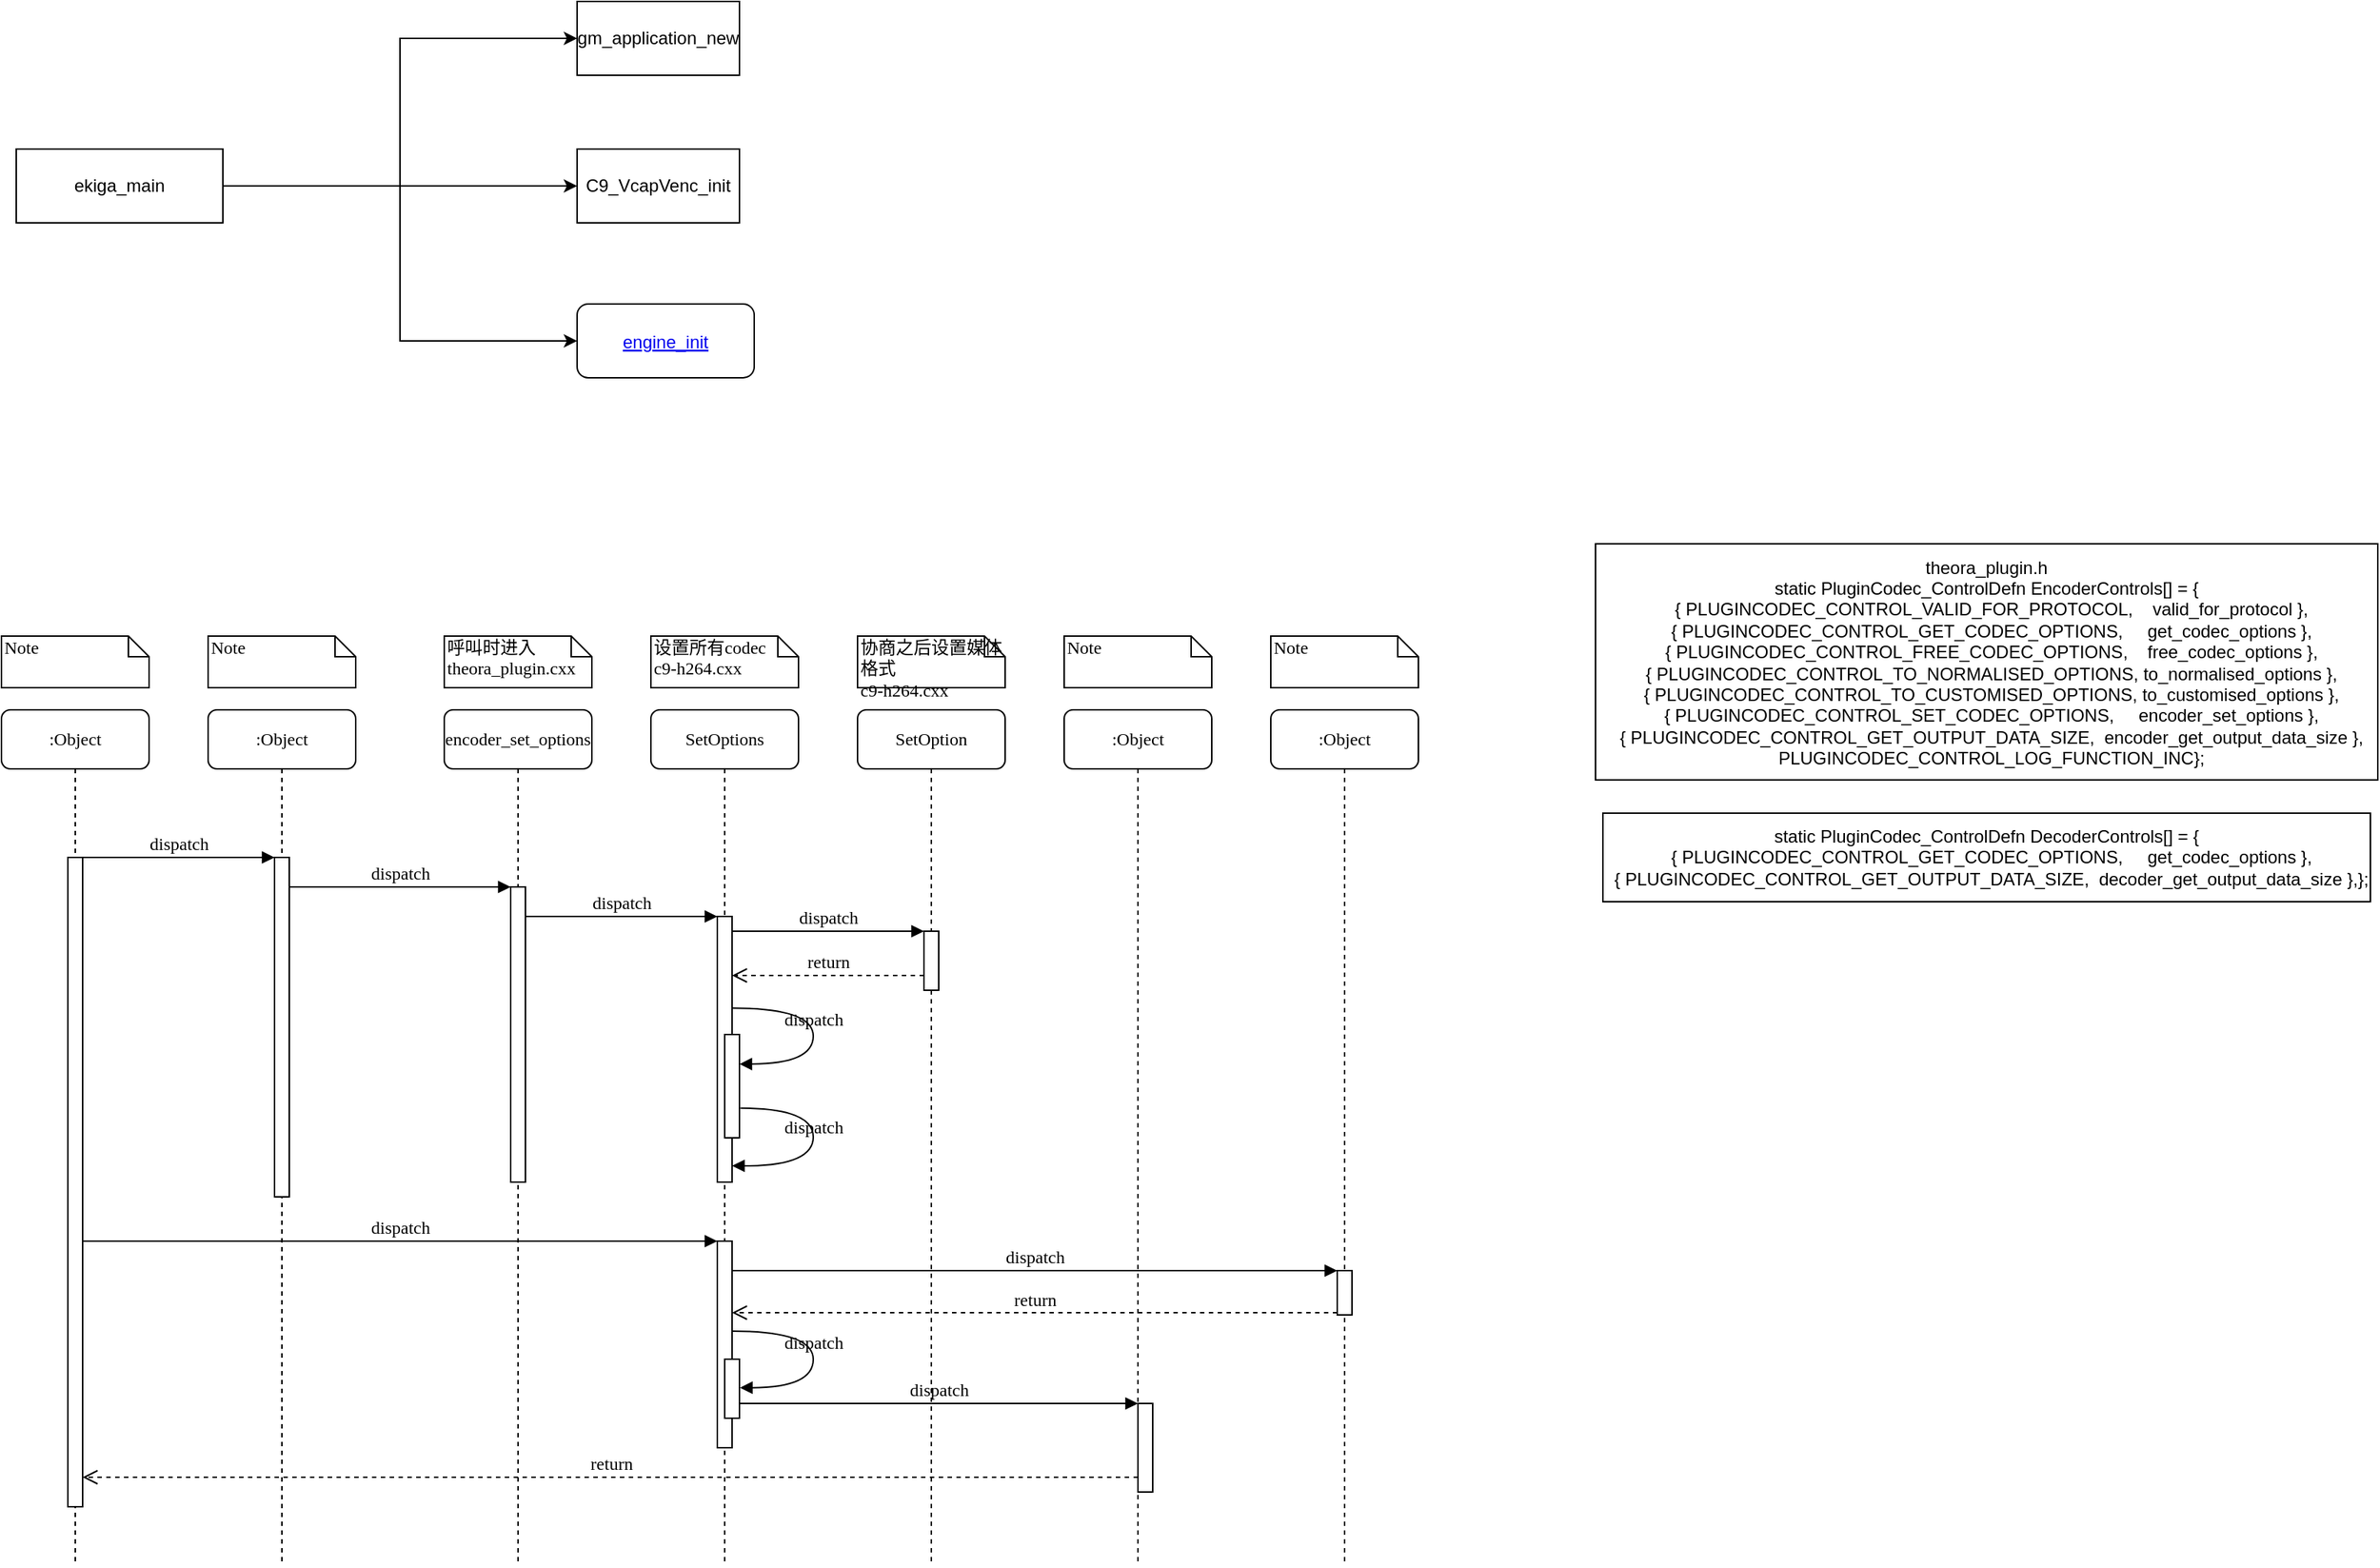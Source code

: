 <mxfile version="21.1.7" type="github" pages="4">
  <diagram name="ekiga_main" id="13e1069c-82ec-6db2-03f1-153e76fe0fe0">
    <mxGraphModel dx="1372" dy="1654" grid="1" gridSize="10" guides="1" tooltips="1" connect="1" arrows="1" fold="1" page="1" pageScale="1" pageWidth="1100" pageHeight="850" background="none" math="0" shadow="0">
      <root>
        <mxCell id="0" />
        <mxCell id="1" parent="0" />
        <mxCell id="7baba1c4bc27f4b0-2" value=":Object" style="shape=umlLifeline;perimeter=lifelinePerimeter;whiteSpace=wrap;html=1;container=1;collapsible=0;recursiveResize=0;outlineConnect=0;rounded=1;shadow=0;comic=0;labelBackgroundColor=none;strokeWidth=1;fontFamily=Verdana;fontSize=12;align=center;" parent="1" vertex="1">
          <mxGeometry x="240" y="80" width="100" height="580" as="geometry" />
        </mxCell>
        <mxCell id="7baba1c4bc27f4b0-10" value="" style="html=1;points=[];perimeter=orthogonalPerimeter;rounded=0;shadow=0;comic=0;labelBackgroundColor=none;strokeWidth=1;fontFamily=Verdana;fontSize=12;align=center;" parent="7baba1c4bc27f4b0-2" vertex="1">
          <mxGeometry x="45" y="100" width="10" height="230" as="geometry" />
        </mxCell>
        <mxCell id="7baba1c4bc27f4b0-3" value="encoder_set_options" style="shape=umlLifeline;perimeter=lifelinePerimeter;whiteSpace=wrap;html=1;container=1;collapsible=0;recursiveResize=0;outlineConnect=0;rounded=1;shadow=0;comic=0;labelBackgroundColor=none;strokeWidth=1;fontFamily=Verdana;fontSize=12;align=center;" parent="1" vertex="1">
          <mxGeometry x="400" y="80" width="100" height="580" as="geometry" />
        </mxCell>
        <mxCell id="7baba1c4bc27f4b0-13" value="" style="html=1;points=[];perimeter=orthogonalPerimeter;rounded=0;shadow=0;comic=0;labelBackgroundColor=none;strokeWidth=1;fontFamily=Verdana;fontSize=12;align=center;" parent="7baba1c4bc27f4b0-3" vertex="1">
          <mxGeometry x="45" y="120" width="10" height="200" as="geometry" />
        </mxCell>
        <mxCell id="7baba1c4bc27f4b0-4" value="SetOptions" style="shape=umlLifeline;perimeter=lifelinePerimeter;whiteSpace=wrap;html=1;container=1;collapsible=0;recursiveResize=0;outlineConnect=0;rounded=1;shadow=0;comic=0;labelBackgroundColor=none;strokeWidth=1;fontFamily=Verdana;fontSize=12;align=center;" parent="1" vertex="1">
          <mxGeometry x="540" y="80" width="100" height="580" as="geometry" />
        </mxCell>
        <mxCell id="7baba1c4bc27f4b0-5" value="SetOption" style="shape=umlLifeline;perimeter=lifelinePerimeter;whiteSpace=wrap;html=1;container=1;collapsible=0;recursiveResize=0;outlineConnect=0;rounded=1;shadow=0;comic=0;labelBackgroundColor=none;strokeWidth=1;fontFamily=Verdana;fontSize=12;align=center;" parent="1" vertex="1">
          <mxGeometry x="680" y="80" width="100" height="580" as="geometry" />
        </mxCell>
        <mxCell id="7baba1c4bc27f4b0-6" value=":Object" style="shape=umlLifeline;perimeter=lifelinePerimeter;whiteSpace=wrap;html=1;container=1;collapsible=0;recursiveResize=0;outlineConnect=0;rounded=1;shadow=0;comic=0;labelBackgroundColor=none;strokeWidth=1;fontFamily=Verdana;fontSize=12;align=center;" parent="1" vertex="1">
          <mxGeometry x="820" y="80" width="100" height="580" as="geometry" />
        </mxCell>
        <mxCell id="7baba1c4bc27f4b0-7" value=":Object" style="shape=umlLifeline;perimeter=lifelinePerimeter;whiteSpace=wrap;html=1;container=1;collapsible=0;recursiveResize=0;outlineConnect=0;rounded=1;shadow=0;comic=0;labelBackgroundColor=none;strokeWidth=1;fontFamily=Verdana;fontSize=12;align=center;" parent="1" vertex="1">
          <mxGeometry x="960" y="80" width="100" height="580" as="geometry" />
        </mxCell>
        <mxCell id="7baba1c4bc27f4b0-8" value=":Object" style="shape=umlLifeline;perimeter=lifelinePerimeter;whiteSpace=wrap;html=1;container=1;collapsible=0;recursiveResize=0;outlineConnect=0;rounded=1;shadow=0;comic=0;labelBackgroundColor=none;strokeWidth=1;fontFamily=Verdana;fontSize=12;align=center;" parent="1" vertex="1">
          <mxGeometry x="100" y="80" width="100" height="580" as="geometry" />
        </mxCell>
        <mxCell id="7baba1c4bc27f4b0-9" value="" style="html=1;points=[];perimeter=orthogonalPerimeter;rounded=0;shadow=0;comic=0;labelBackgroundColor=none;strokeWidth=1;fontFamily=Verdana;fontSize=12;align=center;" parent="7baba1c4bc27f4b0-8" vertex="1">
          <mxGeometry x="45" y="100" width="10" height="440" as="geometry" />
        </mxCell>
        <mxCell id="7baba1c4bc27f4b0-16" value="" style="html=1;points=[];perimeter=orthogonalPerimeter;rounded=0;shadow=0;comic=0;labelBackgroundColor=none;strokeWidth=1;fontFamily=Verdana;fontSize=12;align=center;" parent="1" vertex="1">
          <mxGeometry x="585" y="220" width="10" height="180" as="geometry" />
        </mxCell>
        <mxCell id="7baba1c4bc27f4b0-17" value="dispatch" style="html=1;verticalAlign=bottom;endArrow=block;labelBackgroundColor=none;fontFamily=Verdana;fontSize=12;edgeStyle=elbowEdgeStyle;elbow=vertical;" parent="1" source="7baba1c4bc27f4b0-13" target="7baba1c4bc27f4b0-16" edge="1">
          <mxGeometry relative="1" as="geometry">
            <mxPoint x="510" y="220" as="sourcePoint" />
            <Array as="points">
              <mxPoint x="460" y="220" />
            </Array>
          </mxGeometry>
        </mxCell>
        <mxCell id="7baba1c4bc27f4b0-19" value="" style="html=1;points=[];perimeter=orthogonalPerimeter;rounded=0;shadow=0;comic=0;labelBackgroundColor=none;strokeWidth=1;fontFamily=Verdana;fontSize=12;align=center;" parent="1" vertex="1">
          <mxGeometry x="725" y="230" width="10" height="40" as="geometry" />
        </mxCell>
        <mxCell id="7baba1c4bc27f4b0-20" value="dispatch" style="html=1;verticalAlign=bottom;endArrow=block;entryX=0;entryY=0;labelBackgroundColor=none;fontFamily=Verdana;fontSize=12;edgeStyle=elbowEdgeStyle;elbow=vertical;" parent="1" source="7baba1c4bc27f4b0-16" target="7baba1c4bc27f4b0-19" edge="1">
          <mxGeometry relative="1" as="geometry">
            <mxPoint x="650" y="230" as="sourcePoint" />
          </mxGeometry>
        </mxCell>
        <mxCell id="7baba1c4bc27f4b0-21" value="return" style="html=1;verticalAlign=bottom;endArrow=open;dashed=1;endSize=8;labelBackgroundColor=none;fontFamily=Verdana;fontSize=12;edgeStyle=elbowEdgeStyle;elbow=vertical;" parent="1" source="7baba1c4bc27f4b0-19" target="7baba1c4bc27f4b0-16" edge="1">
          <mxGeometry relative="1" as="geometry">
            <mxPoint x="650" y="306" as="targetPoint" />
            <Array as="points">
              <mxPoint x="670" y="260" />
              <mxPoint x="700" y="260" />
            </Array>
          </mxGeometry>
        </mxCell>
        <mxCell id="7baba1c4bc27f4b0-22" value="" style="html=1;points=[];perimeter=orthogonalPerimeter;rounded=0;shadow=0;comic=0;labelBackgroundColor=none;strokeWidth=1;fontFamily=Verdana;fontSize=12;align=center;" parent="1" vertex="1">
          <mxGeometry x="585" y="440" width="10" height="140" as="geometry" />
        </mxCell>
        <mxCell id="7baba1c4bc27f4b0-23" value="dispatch" style="html=1;verticalAlign=bottom;endArrow=block;entryX=0;entryY=0;labelBackgroundColor=none;fontFamily=Verdana;fontSize=12;" parent="1" source="7baba1c4bc27f4b0-9" target="7baba1c4bc27f4b0-22" edge="1">
          <mxGeometry relative="1" as="geometry">
            <mxPoint x="510" y="420" as="sourcePoint" />
          </mxGeometry>
        </mxCell>
        <mxCell id="7baba1c4bc27f4b0-25" value="" style="html=1;points=[];perimeter=orthogonalPerimeter;rounded=0;shadow=0;comic=0;labelBackgroundColor=none;strokeColor=#000000;strokeWidth=1;fillColor=#FFFFFF;fontFamily=Verdana;fontSize=12;fontColor=#000000;align=center;" parent="1" vertex="1">
          <mxGeometry x="1005" y="460" width="10" height="30" as="geometry" />
        </mxCell>
        <mxCell id="7baba1c4bc27f4b0-26" value="dispatch" style="html=1;verticalAlign=bottom;endArrow=block;entryX=0;entryY=0;labelBackgroundColor=none;fontFamily=Verdana;fontSize=12;" parent="1" source="7baba1c4bc27f4b0-22" target="7baba1c4bc27f4b0-25" edge="1">
          <mxGeometry relative="1" as="geometry">
            <mxPoint x="930" y="340" as="sourcePoint" />
          </mxGeometry>
        </mxCell>
        <mxCell id="7baba1c4bc27f4b0-27" value="return" style="html=1;verticalAlign=bottom;endArrow=open;dashed=1;endSize=8;exitX=0;exitY=0.95;labelBackgroundColor=none;fontFamily=Verdana;fontSize=12;" parent="1" source="7baba1c4bc27f4b0-25" target="7baba1c4bc27f4b0-22" edge="1">
          <mxGeometry relative="1" as="geometry">
            <mxPoint x="930" y="416" as="targetPoint" />
          </mxGeometry>
        </mxCell>
        <mxCell id="7baba1c4bc27f4b0-28" value="" style="html=1;points=[];perimeter=orthogonalPerimeter;rounded=0;shadow=0;comic=0;labelBackgroundColor=none;strokeWidth=1;fontFamily=Verdana;fontSize=12;align=center;" parent="1" vertex="1">
          <mxGeometry x="870" y="550" width="10" height="60" as="geometry" />
        </mxCell>
        <mxCell id="7baba1c4bc27f4b0-29" value="dispatch" style="html=1;verticalAlign=bottom;endArrow=block;entryX=0;entryY=0;labelBackgroundColor=none;fontFamily=Verdana;fontSize=12;edgeStyle=elbowEdgeStyle;elbow=vertical;" parent="1" source="7baba1c4bc27f4b0-37" target="7baba1c4bc27f4b0-28" edge="1">
          <mxGeometry relative="1" as="geometry">
            <mxPoint x="800" y="550" as="sourcePoint" />
          </mxGeometry>
        </mxCell>
        <mxCell id="7baba1c4bc27f4b0-30" value="return" style="html=1;verticalAlign=bottom;endArrow=open;dashed=1;endSize=8;labelBackgroundColor=none;fontFamily=Verdana;fontSize=12;edgeStyle=elbowEdgeStyle;elbow=vertical;" parent="1" source="7baba1c4bc27f4b0-28" target="7baba1c4bc27f4b0-9" edge="1">
          <mxGeometry relative="1" as="geometry">
            <mxPoint x="800" y="626" as="targetPoint" />
            <Array as="points">
              <mxPoint x="570" y="600" />
            </Array>
          </mxGeometry>
        </mxCell>
        <mxCell id="7baba1c4bc27f4b0-11" value="dispatch" style="html=1;verticalAlign=bottom;endArrow=block;entryX=0;entryY=0;labelBackgroundColor=none;fontFamily=Verdana;fontSize=12;edgeStyle=elbowEdgeStyle;elbow=vertical;" parent="1" source="7baba1c4bc27f4b0-9" target="7baba1c4bc27f4b0-10" edge="1">
          <mxGeometry relative="1" as="geometry">
            <mxPoint x="220" y="190" as="sourcePoint" />
          </mxGeometry>
        </mxCell>
        <mxCell id="7baba1c4bc27f4b0-14" value="dispatch" style="html=1;verticalAlign=bottom;endArrow=block;entryX=0;entryY=0;labelBackgroundColor=none;fontFamily=Verdana;fontSize=12;edgeStyle=elbowEdgeStyle;elbow=vertical;" parent="1" source="7baba1c4bc27f4b0-10" target="7baba1c4bc27f4b0-13" edge="1">
          <mxGeometry relative="1" as="geometry">
            <mxPoint x="370" y="200" as="sourcePoint" />
          </mxGeometry>
        </mxCell>
        <mxCell id="7baba1c4bc27f4b0-34" value="" style="html=1;points=[];perimeter=orthogonalPerimeter;rounded=0;shadow=0;comic=0;labelBackgroundColor=none;strokeWidth=1;fontFamily=Verdana;fontSize=12;align=center;" parent="1" vertex="1">
          <mxGeometry x="590" y="300" width="10" height="70" as="geometry" />
        </mxCell>
        <mxCell id="7baba1c4bc27f4b0-35" value="dispatch" style="html=1;verticalAlign=bottom;endArrow=block;labelBackgroundColor=none;fontFamily=Verdana;fontSize=12;elbow=vertical;edgeStyle=orthogonalEdgeStyle;curved=1;entryX=1;entryY=0.286;entryPerimeter=0;exitX=1.038;exitY=0.345;exitPerimeter=0;" parent="1" source="7baba1c4bc27f4b0-16" target="7baba1c4bc27f4b0-34" edge="1">
          <mxGeometry relative="1" as="geometry">
            <mxPoint x="465" y="230" as="sourcePoint" />
            <mxPoint x="595" y="230" as="targetPoint" />
            <Array as="points">
              <mxPoint x="650" y="282" />
              <mxPoint x="650" y="320" />
            </Array>
          </mxGeometry>
        </mxCell>
        <mxCell id="7baba1c4bc27f4b0-36" value="dispatch" style="html=1;verticalAlign=bottom;endArrow=block;labelBackgroundColor=none;fontFamily=Verdana;fontSize=12;elbow=vertical;edgeStyle=orthogonalEdgeStyle;curved=1;exitX=1.066;exitY=0.713;exitPerimeter=0;" parent="1" source="7baba1c4bc27f4b0-34" edge="1">
          <mxGeometry relative="1" as="geometry">
            <mxPoint x="610.333" y="350" as="sourcePoint" />
            <mxPoint x="595" y="389" as="targetPoint" />
            <Array as="points">
              <mxPoint x="650" y="350" />
              <mxPoint x="650" y="389" />
            </Array>
          </mxGeometry>
        </mxCell>
        <mxCell id="7baba1c4bc27f4b0-37" value="" style="html=1;points=[];perimeter=orthogonalPerimeter;rounded=0;shadow=0;comic=0;labelBackgroundColor=none;strokeWidth=1;fontFamily=Verdana;fontSize=12;align=center;" parent="1" vertex="1">
          <mxGeometry x="590" y="520" width="10" height="40" as="geometry" />
        </mxCell>
        <mxCell id="7baba1c4bc27f4b0-39" value="dispatch" style="html=1;verticalAlign=bottom;endArrow=block;labelBackgroundColor=none;fontFamily=Verdana;fontSize=12;elbow=vertical;edgeStyle=orthogonalEdgeStyle;curved=1;entryX=1;entryY=0.286;entryPerimeter=0;exitX=1.038;exitY=0.345;exitPerimeter=0;" parent="1" edge="1">
          <mxGeometry relative="1" as="geometry">
            <mxPoint x="595.333" y="501" as="sourcePoint" />
            <mxPoint x="600.333" y="539.333" as="targetPoint" />
            <Array as="points">
              <mxPoint x="650" y="501" />
              <mxPoint x="650" y="539" />
            </Array>
          </mxGeometry>
        </mxCell>
        <mxCell id="7baba1c4bc27f4b0-40" value="Note" style="shape=note;whiteSpace=wrap;html=1;size=14;verticalAlign=top;align=left;spacingTop=-6;rounded=0;shadow=0;comic=0;labelBackgroundColor=none;strokeWidth=1;fontFamily=Verdana;fontSize=12" parent="1" vertex="1">
          <mxGeometry x="100" y="30" width="100" height="35" as="geometry" />
        </mxCell>
        <mxCell id="7baba1c4bc27f4b0-41" value="Note" style="shape=note;whiteSpace=wrap;html=1;size=14;verticalAlign=top;align=left;spacingTop=-6;rounded=0;shadow=0;comic=0;labelBackgroundColor=none;strokeWidth=1;fontFamily=Verdana;fontSize=12" parent="1" vertex="1">
          <mxGeometry x="240" y="30" width="100" height="35" as="geometry" />
        </mxCell>
        <mxCell id="7baba1c4bc27f4b0-42" value="呼叫时进入&lt;br&gt;theora_plugin.cxx" style="shape=note;whiteSpace=wrap;html=1;size=14;verticalAlign=top;align=left;spacingTop=-6;rounded=0;shadow=0;comic=0;labelBackgroundColor=none;strokeWidth=1;fontFamily=Verdana;fontSize=12" parent="1" vertex="1">
          <mxGeometry x="400" y="30" width="100" height="35" as="geometry" />
        </mxCell>
        <mxCell id="7baba1c4bc27f4b0-43" value="设置所有codec&lt;br&gt;c9-h264.cxx" style="shape=note;whiteSpace=wrap;html=1;size=14;verticalAlign=top;align=left;spacingTop=-6;rounded=0;shadow=0;comic=0;labelBackgroundColor=none;strokeWidth=1;fontFamily=Verdana;fontSize=12" parent="1" vertex="1">
          <mxGeometry x="540" y="30" width="100" height="35" as="geometry" />
        </mxCell>
        <mxCell id="7baba1c4bc27f4b0-45" value="Note" style="shape=note;whiteSpace=wrap;html=1;size=14;verticalAlign=top;align=left;spacingTop=-6;rounded=0;shadow=0;comic=0;labelBackgroundColor=none;strokeWidth=1;fontFamily=Verdana;fontSize=12" parent="1" vertex="1">
          <mxGeometry x="820" y="30" width="100" height="35" as="geometry" />
        </mxCell>
        <mxCell id="7baba1c4bc27f4b0-44" value="协商之后设置媒体格式&lt;br&gt;c9-h264.cxx" style="shape=note;whiteSpace=wrap;html=1;size=14;verticalAlign=top;align=left;spacingTop=-6;rounded=0;shadow=0;comic=0;labelBackgroundColor=none;strokeWidth=1;fontFamily=Verdana;fontSize=12" parent="1" vertex="1">
          <mxGeometry x="680" y="30" width="100" height="35" as="geometry" />
        </mxCell>
        <mxCell id="7baba1c4bc27f4b0-46" value="Note" style="shape=note;whiteSpace=wrap;html=1;size=14;verticalAlign=top;align=left;spacingTop=-6;rounded=0;shadow=0;comic=0;labelBackgroundColor=none;strokeWidth=1;fontFamily=Verdana;fontSize=12" parent="1" vertex="1">
          <mxGeometry x="960" y="30" width="100" height="35" as="geometry" />
        </mxCell>
        <mxCell id="gQu-EgqjIdYCseF4d5mw-7" value="" style="edgeStyle=orthogonalEdgeStyle;rounded=0;orthogonalLoop=1;jettySize=auto;html=1;" edge="1" parent="1" source="gQu-EgqjIdYCseF4d5mw-1" target="gQu-EgqjIdYCseF4d5mw-6">
          <mxGeometry relative="1" as="geometry" />
        </mxCell>
        <mxCell id="gQu-EgqjIdYCseF4d5mw-8" style="edgeStyle=orthogonalEdgeStyle;rounded=0;orthogonalLoop=1;jettySize=auto;html=1;entryX=0;entryY=0.5;entryDx=0;entryDy=0;" edge="1" parent="1" source="gQu-EgqjIdYCseF4d5mw-1" target="gQu-EgqjIdYCseF4d5mw-2">
          <mxGeometry relative="1" as="geometry" />
        </mxCell>
        <mxCell id="gQu-EgqjIdYCseF4d5mw-10" style="edgeStyle=orthogonalEdgeStyle;rounded=0;orthogonalLoop=1;jettySize=auto;html=1;exitX=1;exitY=0.5;exitDx=0;exitDy=0;entryX=0;entryY=0.5;entryDx=0;entryDy=0;" edge="1" parent="1" source="gQu-EgqjIdYCseF4d5mw-1" target="eDSKi7YM4I0om17HCzt9-1">
          <mxGeometry relative="1" as="geometry">
            <mxPoint x="490" y="-175" as="targetPoint" />
          </mxGeometry>
        </mxCell>
        <mxCell id="gQu-EgqjIdYCseF4d5mw-1" value="ekiga_main" style="html=1;whiteSpace=wrap;" vertex="1" parent="1">
          <mxGeometry x="110" y="-300" width="140" height="50" as="geometry" />
        </mxCell>
        <UserObject label="engine_init" link="data:page/id,sQ9oNI7Usirow8br0qx9" id="eDSKi7YM4I0om17HCzt9-1">
          <mxCell style="fontColor=#0000EE;fontStyle=4;rounded=1;overflow=hidden;spacing=10;" vertex="1" parent="1">
            <mxGeometry x="490" y="-195" width="120" height="50" as="geometry" />
          </mxCell>
        </UserObject>
        <mxCell id="gQu-EgqjIdYCseF4d5mw-2" value="gm_application_new" style="html=1;whiteSpace=wrap;" vertex="1" parent="1">
          <mxGeometry x="490" y="-400" width="110" height="50" as="geometry" />
        </mxCell>
        <mxCell id="gQu-EgqjIdYCseF4d5mw-6" value="C9_VcapVenc_init" style="html=1;whiteSpace=wrap;" vertex="1" parent="1">
          <mxGeometry x="490" y="-300" width="110" height="50" as="geometry" />
        </mxCell>
        <mxCell id="ijWDm0RKz5ggMyt9_muB-1" value="&lt;div&gt;theora_plugin.h&lt;br&gt;&lt;/div&gt;&lt;div&gt;static PluginCodec_ControlDefn EncoderControls[] = {&lt;/div&gt;&lt;div&gt;&amp;nbsp; { PLUGINCODEC_CONTROL_VALID_FOR_PROTOCOL,&amp;nbsp; &amp;nbsp; valid_for_protocol },&lt;/div&gt;&lt;div&gt;&amp;nbsp; { PLUGINCODEC_CONTROL_GET_CODEC_OPTIONS,&amp;nbsp; &amp;nbsp; &amp;nbsp;get_codec_options },&lt;/div&gt;&lt;div&gt;&amp;nbsp; { PLUGINCODEC_CONTROL_FREE_CODEC_OPTIONS,&amp;nbsp; &amp;nbsp; free_codec_options },&lt;/div&gt;&lt;div&gt;&amp;nbsp; { PLUGINCODEC_CONTROL_TO_NORMALISED_OPTIONS, to_normalised_options },&lt;/div&gt;&lt;div&gt;&amp;nbsp; { PLUGINCODEC_CONTROL_TO_CUSTOMISED_OPTIONS, to_customised_options },&lt;/div&gt;&lt;div&gt;&amp;nbsp; { PLUGINCODEC_CONTROL_SET_CODEC_OPTIONS,&amp;nbsp; &amp;nbsp; &amp;nbsp;encoder_set_options },&lt;/div&gt;&lt;div&gt;&amp;nbsp; { PLUGINCODEC_CONTROL_GET_OUTPUT_DATA_SIZE,&amp;nbsp; encoder_get_output_data_size },&lt;/div&gt;&lt;div&gt;&amp;nbsp; PLUGINCODEC_CONTROL_LOG_FUNCTION_INC&lt;span style=&quot;background-color: initial;&quot;&gt;};&lt;/span&gt;&lt;/div&gt;" style="rounded=0;whiteSpace=wrap;html=1;" vertex="1" parent="1">
          <mxGeometry x="1180" y="-32.5" width="530" height="160" as="geometry" />
        </mxCell>
        <mxCell id="ijWDm0RKz5ggMyt9_muB-2" value="&lt;div&gt;static PluginCodec_ControlDefn DecoderControls[] = {&lt;/div&gt;&lt;div&gt;&amp;nbsp; { PLUGINCODEC_CONTROL_GET_CODEC_OPTIONS,&amp;nbsp; &amp;nbsp; &amp;nbsp;get_codec_options },&lt;/div&gt;&lt;div&gt;&amp;nbsp; { PLUGINCODEC_CONTROL_GET_OUTPUT_DATA_SIZE,&amp;nbsp; decoder_get_output_data_size },&lt;span style=&quot;background-color: initial;&quot;&gt;};&lt;/span&gt;&lt;/div&gt;" style="rounded=0;whiteSpace=wrap;html=1;" vertex="1" parent="1">
          <mxGeometry x="1185" y="150" width="520" height="60" as="geometry" />
        </mxCell>
      </root>
    </mxGraphModel>
  </diagram>
  <diagram id="sQ9oNI7Usirow8br0qx9" name="engine_init">
    <mxGraphModel dx="1372" dy="1973" grid="1" gridSize="10" guides="1" tooltips="1" connect="1" arrows="1" fold="1" page="1" pageScale="1" pageWidth="827" pageHeight="1169" math="0" shadow="0">
      <root>
        <mxCell id="0" />
        <mxCell id="1" parent="0" />
        <mxCell id="-shQEy_NEgaJKzDIcHlw-10" style="edgeStyle=orthogonalEdgeStyle;rounded=0;orthogonalLoop=1;jettySize=auto;html=1;" edge="1" parent="1" source="wrvQ9h7CXD9r9QgLEHSX-1" target="-shQEy_NEgaJKzDIcHlw-1">
          <mxGeometry relative="1" as="geometry" />
        </mxCell>
        <mxCell id="-shQEy_NEgaJKzDIcHlw-11" style="edgeStyle=orthogonalEdgeStyle;rounded=0;orthogonalLoop=1;jettySize=auto;html=1;entryX=0;entryY=0.5;entryDx=0;entryDy=0;" edge="1" parent="1" source="wrvQ9h7CXD9r9QgLEHSX-1" target="-shQEy_NEgaJKzDIcHlw-3">
          <mxGeometry relative="1" as="geometry" />
        </mxCell>
        <mxCell id="-shQEy_NEgaJKzDIcHlw-12" style="edgeStyle=orthogonalEdgeStyle;rounded=0;orthogonalLoop=1;jettySize=auto;html=1;entryX=0;entryY=0.5;entryDx=0;entryDy=0;" edge="1" parent="1" source="wrvQ9h7CXD9r9QgLEHSX-1" target="benARrttGZBLRWTV01FH-1">
          <mxGeometry relative="1" as="geometry">
            <mxPoint x="490" y="245" as="targetPoint" />
          </mxGeometry>
        </mxCell>
        <mxCell id="-shQEy_NEgaJKzDIcHlw-13" style="edgeStyle=orthogonalEdgeStyle;rounded=0;orthogonalLoop=1;jettySize=auto;html=1;entryX=0;entryY=0.5;entryDx=0;entryDy=0;" edge="1" parent="1" source="wrvQ9h7CXD9r9QgLEHSX-1" target="-shQEy_NEgaJKzDIcHlw-6">
          <mxGeometry relative="1" as="geometry" />
        </mxCell>
        <mxCell id="-shQEy_NEgaJKzDIcHlw-14" style="edgeStyle=orthogonalEdgeStyle;rounded=0;orthogonalLoop=1;jettySize=auto;html=1;entryX=0;entryY=0.5;entryDx=0;entryDy=0;" edge="1" parent="1" source="wrvQ9h7CXD9r9QgLEHSX-1">
          <mxGeometry relative="1" as="geometry">
            <mxPoint x="490" y="455" as="targetPoint" />
            <Array as="points">
              <mxPoint x="370" y="100" />
              <mxPoint x="370" y="455" />
            </Array>
          </mxGeometry>
        </mxCell>
        <mxCell id="-shQEy_NEgaJKzDIcHlw-15" style="edgeStyle=orthogonalEdgeStyle;rounded=0;orthogonalLoop=1;jettySize=auto;html=1;entryX=0;entryY=0.5;entryDx=0;entryDy=0;" edge="1" parent="1" source="wrvQ9h7CXD9r9QgLEHSX-1" target="-shQEy_NEgaJKzDIcHlw-8">
          <mxGeometry relative="1" as="geometry" />
        </mxCell>
        <mxCell id="-shQEy_NEgaJKzDIcHlw-16" style="edgeStyle=orthogonalEdgeStyle;rounded=0;orthogonalLoop=1;jettySize=auto;html=1;entryX=0;entryY=0.5;entryDx=0;entryDy=0;" edge="1" parent="1" source="wrvQ9h7CXD9r9QgLEHSX-1" target="-shQEy_NEgaJKzDIcHlw-9">
          <mxGeometry relative="1" as="geometry" />
        </mxCell>
        <mxCell id="wrvQ9h7CXD9r9QgLEHSX-1" value="engine_init" style="rounded=0;whiteSpace=wrap;html=1;" vertex="1" parent="1">
          <mxGeometry x="130" y="70" width="120" height="60" as="geometry" />
        </mxCell>
        <mxCell id="-shQEy_NEgaJKzDIcHlw-1" value="&lt;p style=&quot;margin:0px;margin-top:6px;text-align:center;&quot;&gt;&lt;b&gt;engine_init&lt;/b&gt;&lt;br&gt;&lt;/p&gt;&lt;hr&gt;&lt;div style=&quot;border-color: var(--border-color); text-align: center;&quot;&gt;&amp;nbsp; core.add (contact_core);&lt;/div&gt;&lt;div style=&quot;border-color: var(--border-color); text-align: center;&quot;&gt;&amp;nbsp; core.add (chat_core);&lt;/div&gt;&lt;div style=&quot;border-color: var(--border-color); text-align: center;&quot;&gt;&amp;nbsp; core.add (friend_or_foe);&lt;/div&gt;&lt;div style=&quot;border-color: var(--border-color); text-align: center;&quot;&gt;&amp;nbsp; core.add (foe_list);&lt;/div&gt;&lt;div style=&quot;border-color: var(--border-color); text-align: center;&quot;&gt;&amp;nbsp; core.add (videoinput_core);&lt;/div&gt;&lt;div style=&quot;border-color: var(--border-color); text-align: center;&quot;&gt;&amp;nbsp; core.add (videooutput_core);&lt;/div&gt;&lt;div style=&quot;border-color: var(--border-color); text-align: center;&quot;&gt;&amp;nbsp; core.add (audioinput_core);&lt;/div&gt;&lt;div style=&quot;border-color: var(--border-color); text-align: center;&quot;&gt;&amp;nbsp; core.add (audiooutput_core);&lt;/div&gt;&lt;div style=&quot;border-color: var(--border-color); text-align: center;&quot;&gt;&amp;nbsp; core.add (hal_core);&lt;/div&gt;&lt;div style=&quot;border-color: var(--border-color); text-align: center;&quot;&gt;&amp;nbsp; core.add (call_core);&lt;/div&gt;&lt;div style=&quot;border-color: var(--border-color); text-align: center;&quot;&gt;&amp;nbsp; core.add (account_core);&lt;/div&gt;&lt;div style=&quot;border-color: var(--border-color); text-align: center;&quot;&gt;&amp;nbsp; core.add (details);&lt;/div&gt;&lt;div style=&quot;border-color: var(--border-color); text-align: center;&quot;&gt;&amp;nbsp; core.add (presence_core);&lt;/div&gt;" style="align=left;overflow=fill;html=1;dropTarget=0;whiteSpace=wrap;" vertex="1" parent="1">
          <mxGeometry x="490" y="-90" width="180" height="230" as="geometry" />
        </mxCell>
        <mxCell id="-shQEy_NEgaJKzDIcHlw-2" value="" style="shape=component;jettyWidth=8;jettyHeight=4;" vertex="1" parent="-shQEy_NEgaJKzDIcHlw-1">
          <mxGeometry x="1" width="20" height="20" relative="1" as="geometry">
            <mxPoint x="-24" y="4" as="offset" />
          </mxGeometry>
        </mxCell>
        <mxCell id="-shQEy_NEgaJKzDIcHlw-3" value="instance.Start (core)" style="html=1;whiteSpace=wrap;" vertex="1" parent="1">
          <mxGeometry x="490" y="160" width="160" height="50" as="geometry" />
        </mxCell>
        <mxCell id="-shQEy_NEgaJKzDIcHlw-5" value="&lt;div&gt;&amp;nbsp; history_init (kickstart);&lt;/div&gt;&lt;div&gt;&lt;br&gt;&lt;/div&gt;&lt;div&gt;&amp;nbsp; simple_book_init (kickstart);&lt;/div&gt;" style="html=1;whiteSpace=wrap;" vertex="1" parent="1">
          <mxGeometry x="490" y="280" width="160" height="50" as="geometry" />
        </mxCell>
        <mxCell id="DX3ZMVNvGL7kJhDEna9R-2" value="" style="edgeStyle=orthogonalEdgeStyle;rounded=0;orthogonalLoop=1;jettySize=auto;html=1;" edge="1" parent="1" source="-shQEy_NEgaJKzDIcHlw-6" target="DX3ZMVNvGL7kJhDEna9R-1">
          <mxGeometry relative="1" as="geometry" />
        </mxCell>
        <mxCell id="-shQEy_NEgaJKzDIcHlw-6" value="plugin_init" style="html=1;whiteSpace=wrap;" vertex="1" parent="1">
          <mxGeometry x="490" y="350" width="160" height="50" as="geometry" />
        </mxCell>
        <mxCell id="-shQEy_NEgaJKzDIcHlw-8" value="&lt;div&gt;&amp;nbsp; videoinput_core-&amp;gt;setup (&quot;any&quot;);&lt;/div&gt;&lt;div&gt;&amp;nbsp; audioinput_core-&amp;gt;setup ();&lt;/div&gt;&lt;div&gt;&amp;nbsp; audiooutput_core-&amp;gt;setup ();&lt;/div&gt;" style="html=1;whiteSpace=wrap;" vertex="1" parent="1">
          <mxGeometry x="490" y="520" width="200" height="65" as="geometry" />
        </mxCell>
        <mxCell id="-shQEy_NEgaJKzDIcHlw-9" value="&lt;div&gt;&amp;nbsp; hal_core-&amp;gt;videoinput_device_added.connect (boost::bind (&amp;amp;Ekiga::VideoInputCore::add_device, boost::ref (*videoinput_core), _1, _2, _3, _4));&lt;/div&gt;&lt;div&gt;&amp;nbsp; hal_core-&amp;gt;videoinput_device_removed.connect (boost::bind (&amp;amp;Ekiga::VideoInputCore::remove_device, boost::ref (*videoinput_core), _1, _2, _3, _4));&lt;/div&gt;&lt;div&gt;&amp;nbsp; hal_core-&amp;gt;audiooutput_device_added.connect (boost::bind (&amp;amp;Ekiga::AudioOutputCore::add_device, boost::ref (*audiooutput_core), _1, _2, _3));&lt;/div&gt;&lt;div&gt;&amp;nbsp; hal_core-&amp;gt;audiooutput_device_removed.connect (boost::bind (&amp;amp;Ekiga::AudioOutputCore::remove_device, boost::ref (*audiooutput_core), _1, _2, _3));&lt;/div&gt;&lt;div&gt;&amp;nbsp; hal_core-&amp;gt;audioinput_device_added.connect (boost::bind (&amp;amp;Ekiga::AudioInputCore::add_device, boost::ref (*audioinput_core), _1, _2, _3));&lt;/div&gt;&lt;div&gt;&amp;nbsp; hal_core-&amp;gt;audioinput_device_removed.connect (boost::bind (&amp;amp;Ekiga::AudioInputCore::remove_device, boost::ref (*audioinput_core), _1, _2, _3));&lt;/div&gt;" style="html=1;whiteSpace=wrap;" vertex="1" parent="1">
          <mxGeometry x="490" y="600" width="830" height="100" as="geometry" />
        </mxCell>
        <UserObject label="opal_init" link="data:page/id,5fzAPs4kgJY6VKO34eEA" id="benARrttGZBLRWTV01FH-1">
          <mxCell style="fontColor=#0000EE;fontStyle=4;rounded=1;overflow=hidden;spacing=10;" vertex="1" parent="1">
            <mxGeometry x="490" y="220" width="160" height="50" as="geometry" />
          </mxCell>
        </UserObject>
        <mxCell id="DX3ZMVNvGL7kJhDEna9R-1" value="&lt;div&gt;gchar* path = g_build_path (G_DIR_SEPARATOR_S,&lt;/div&gt;&lt;div&gt;			&amp;nbsp; &amp;nbsp; &amp;nbsp; g_get_tmp_dir (), &quot;ekiga_debug_plugins&quot;, NULL);&lt;/div&gt;&lt;div&gt;&amp;nbsp; plugin_parse_directory (kickstart, path);&lt;/div&gt;" style="whiteSpace=wrap;html=1;" vertex="1" parent="1">
          <mxGeometry x="750" y="345" width="330" height="60" as="geometry" />
        </mxCell>
        <mxCell id="BS53INScO5NR60O39b1r-4" value="" style="edgeStyle=orthogonalEdgeStyle;rounded=0;orthogonalLoop=1;jettySize=auto;html=1;" edge="1" parent="1" source="meCUNKsJ4FAuixqdQ-y6-1">
          <mxGeometry relative="1" as="geometry">
            <mxPoint x="750" y="457.5" as="targetPoint" />
          </mxGeometry>
        </mxCell>
        <UserObject label="c9_plugin_init" link="data:page/id,nIkm5QkR0DiJscG3uBfI" id="meCUNKsJ4FAuixqdQ-y6-1">
          <mxCell style="fontColor=#0000EE;fontStyle=4;rounded=1;overflow=hidden;spacing=10;" vertex="1" parent="1">
            <mxGeometry x="490" y="430" width="160" height="55" as="geometry" />
          </mxCell>
        </UserObject>
        <mxCell id="BS53INScO5NR60O39b1r-5" value="C9音视频初始化" style="rounded=0;whiteSpace=wrap;html=1;" vertex="1" parent="1">
          <mxGeometry x="750" y="425" width="120" height="60" as="geometry" />
        </mxCell>
      </root>
    </mxGraphModel>
  </diagram>
  <diagram id="5fzAPs4kgJY6VKO34eEA" name="opal_init">
    <mxGraphModel dx="1372" dy="804" grid="1" gridSize="10" guides="1" tooltips="1" connect="1" arrows="1" fold="1" page="1" pageScale="1" pageWidth="827" pageHeight="1169" math="0" shadow="0">
      <root>
        <mxCell id="0" />
        <mxCell id="1" parent="0" />
        <mxCell id="QhF6gsfP-G7483KTyrlo-4" value="" style="edgeStyle=orthogonalEdgeStyle;rounded=0;orthogonalLoop=1;jettySize=auto;html=1;" edge="1" parent="1" source="QhF6gsfP-G7483KTyrlo-1" target="QhF6gsfP-G7483KTyrlo-3">
          <mxGeometry relative="1" as="geometry" />
        </mxCell>
        <mxCell id="QhF6gsfP-G7483KTyrlo-9" style="edgeStyle=orthogonalEdgeStyle;rounded=0;orthogonalLoop=1;jettySize=auto;html=1;entryX=0;entryY=0.5;entryDx=0;entryDy=0;" edge="1" parent="1" source="QhF6gsfP-G7483KTyrlo-1" target="QhF6gsfP-G7483KTyrlo-8">
          <mxGeometry relative="1" as="geometry" />
        </mxCell>
        <mxCell id="QhF6gsfP-G7483KTyrlo-10" style="edgeStyle=orthogonalEdgeStyle;rounded=0;orthogonalLoop=1;jettySize=auto;html=1;entryX=0;entryY=0.5;entryDx=0;entryDy=0;" edge="1" parent="1" source="QhF6gsfP-G7483KTyrlo-1" target="QhF6gsfP-G7483KTyrlo-7">
          <mxGeometry relative="1" as="geometry" />
        </mxCell>
        <mxCell id="QhF6gsfP-G7483KTyrlo-11" style="edgeStyle=orthogonalEdgeStyle;rounded=0;orthogonalLoop=1;jettySize=auto;html=1;entryX=0;entryY=0.5;entryDx=0;entryDy=0;" edge="1" parent="1" source="QhF6gsfP-G7483KTyrlo-1" target="QhF6gsfP-G7483KTyrlo-5">
          <mxGeometry relative="1" as="geometry" />
        </mxCell>
        <mxCell id="QhF6gsfP-G7483KTyrlo-1" value="ekiga/lib/engine/framework/kickstart.cpp&lt;br&gt;Ekiga::KickStart::kick&lt;br&gt;try_initialize_more" style="rounded=0;whiteSpace=wrap;html=1;" vertex="1" parent="1">
          <mxGeometry x="84" y="250" width="270" height="60" as="geometry" />
        </mxCell>
        <mxCell id="QhF6gsfP-G7483KTyrlo-2" value="&lt;div&gt;&amp;nbsp; boost::shared_ptr&amp;lt;Ekiga::Spark&amp;gt; spark (new OPALSpark);&lt;/div&gt;&lt;div&gt;&amp;nbsp; kickstart.add_spark (spark);&lt;/div&gt;" style="whiteSpace=wrap;html=1;" vertex="1" parent="1">
          <mxGeometry x="84" y="160" width="330" height="60" as="geometry" />
        </mxCell>
        <mxCell id="QhF6gsfP-G7483KTyrlo-3" value="&lt;div&gt;&amp;nbsp; &amp;nbsp; boost::shared_ptr&amp;lt;Ekiga::ContactCore&amp;gt; contact_core = core.get&amp;lt;Ekiga::ContactCore&amp;gt; (&quot;contact-core&quot;);&lt;/div&gt;&lt;div&gt;&amp;nbsp; &amp;nbsp; boost::shared_ptr&amp;lt;Ekiga::PresenceCore&amp;gt; presence_core = core.get&amp;lt;Ekiga::PresenceCore&amp;gt; (&quot;presence-core&quot;);&lt;/div&gt;&lt;div&gt;&amp;nbsp; &amp;nbsp; boost::shared_ptr&amp;lt;Ekiga::CallCore&amp;gt; call_core = core.get&amp;lt;Ekiga::CallCore&amp;gt; (&quot;call-core&quot;);&lt;/div&gt;&lt;div&gt;&amp;nbsp; &amp;nbsp; boost::shared_ptr&amp;lt;Ekiga::ChatCore&amp;gt; chat_core = core.get&amp;lt;Ekiga::ChatCore&amp;gt; (&quot;chat-core&quot;);&lt;/div&gt;&lt;div&gt;&amp;nbsp; &amp;nbsp; boost::shared_ptr&amp;lt;Ekiga::AccountCore&amp;gt; account_core = core.get&amp;lt;Ekiga::AccountCore&amp;gt; (&quot;account-core&quot;);&lt;/div&gt;&lt;div&gt;&amp;nbsp; &amp;nbsp; boost::shared_ptr&amp;lt;Ekiga::AudioInputCore&amp;gt; audioinput_core = core.get&amp;lt;Ekiga::AudioInputCore&amp;gt; (&quot;audioinput-core&quot;);&lt;/div&gt;&lt;div&gt;&amp;nbsp; &amp;nbsp; boost::shared_ptr&amp;lt;Ekiga::VideoInputCore&amp;gt; videoinput_core = core.get&amp;lt;Ekiga::VideoInputCore&amp;gt; (&quot;videoinput-core&quot;);&lt;/div&gt;&lt;div&gt;&amp;nbsp; &amp;nbsp; boost::shared_ptr&amp;lt;Ekiga::AudioOutputCore&amp;gt; audiooutput_core = core.get&amp;lt;Ekiga::AudioOutputCore&amp;gt; (&quot;audiooutput-core&quot;);&lt;/div&gt;&lt;div&gt;&amp;nbsp; &amp;nbsp; boost::shared_ptr&amp;lt;Ekiga::VideoOutputCore&amp;gt; videooutput_core = core.get&amp;lt;Ekiga::VideoOutputCore&amp;gt; (&quot;videooutput-core&quot;);&lt;/div&gt;&lt;div&gt;&amp;nbsp; &amp;nbsp; boost::shared_ptr&amp;lt;Ekiga::PersonalDetails&amp;gt; personal_details = core.get&amp;lt;Ekiga::PersonalDetails&amp;gt; (&quot;personal-details&quot;);&lt;/div&gt;&lt;div&gt;&amp;nbsp; &amp;nbsp; boost::shared_ptr&amp;lt;Bank&amp;gt; account_store = core.get&amp;lt;Bank&amp;gt; (&quot;opal-account-store&quot;);&lt;/div&gt;" style="whiteSpace=wrap;html=1;rounded=0;" vertex="1" parent="1">
          <mxGeometry x="509" y="200" width="721" height="160" as="geometry" />
        </mxCell>
        <mxCell id="QhF6gsfP-G7483KTyrlo-5" value="boost::shared_ptr&amp;lt;Opal::Sip::CallManager&amp;gt; sip_call_manager (new Opal::Sip::CallManager (core, endpoint, sip_endpoint))&lt;br&gt;call_core-&amp;gt;add_manager (sip_call_manager)" style="whiteSpace=wrap;html=1;rounded=0;" vertex="1" parent="1">
          <mxGeometry x="510" y="497" width="690" height="60" as="geometry" />
        </mxCell>
        <mxCell id="QhF6gsfP-G7483KTyrlo-7" value="boost::shared_ptr&amp;lt;Opal::H323::CallManager&amp;gt; h323_call_manager (new Opal::H323::CallManager (core, endpoint, h323_endpoint))&lt;br&gt;call_core-&amp;gt;add_manager (h323_call_manager)" style="whiteSpace=wrap;html=1;rounded=0;" vertex="1" parent="1">
          <mxGeometry x="509" y="592" width="721" height="60" as="geometry" />
        </mxCell>
        <mxCell id="QhF6gsfP-G7483KTyrlo-8" value="Opal::EndPoint&amp;amp; endpoint = GnomeMeeting::Process ()-&amp;gt;GetEndPoint ()&lt;br&gt;Opal::Sip::EndPoint&amp;amp; sip_endpoint = endpoint.GetSipEndPoint ()&lt;br&gt;Opal::H323::EndPoint&amp;amp; h323_endpoint = endpoint.GetH323EndPoint ()" style="whiteSpace=wrap;html=1;rounded=0;" vertex="1" parent="1">
          <mxGeometry x="509" y="395" width="721" height="60" as="geometry" />
        </mxCell>
      </root>
    </mxGraphModel>
  </diagram>
  <diagram id="nIkm5QkR0DiJscG3uBfI" name="c9_plugin_init">
    <mxGraphModel dx="2441" dy="946" grid="1" gridSize="10" guides="1" tooltips="1" connect="1" arrows="1" fold="1" page="1" pageScale="1" pageWidth="827" pageHeight="1169" math="0" shadow="0">
      <root>
        <mxCell id="0" />
        <mxCell id="1" parent="0" />
        <mxCell id="hiJ7gESslxtPcER5zRw0-8" style="edgeStyle=orthogonalEdgeStyle;rounded=0;orthogonalLoop=1;jettySize=auto;html=1;entryX=0;entryY=0.5;entryDx=0;entryDy=0;" edge="1" parent="1" source="hiJ7gESslxtPcER5zRw0-1" target="hiJ7gESslxtPcER5zRw0-5">
          <mxGeometry relative="1" as="geometry" />
        </mxCell>
        <mxCell id="hiJ7gESslxtPcER5zRw0-9" style="edgeStyle=orthogonalEdgeStyle;rounded=0;orthogonalLoop=1;jettySize=auto;html=1;entryX=0;entryY=0.5;entryDx=0;entryDy=0;" edge="1" parent="1" source="hiJ7gESslxtPcER5zRw0-1" target="hiJ7gESslxtPcER5zRw0-6">
          <mxGeometry relative="1" as="geometry" />
        </mxCell>
        <mxCell id="hiJ7gESslxtPcER5zRw0-10" style="edgeStyle=orthogonalEdgeStyle;rounded=0;orthogonalLoop=1;jettySize=auto;html=1;entryX=0;entryY=0.5;entryDx=0;entryDy=0;" edge="1" parent="1" source="hiJ7gESslxtPcER5zRw0-1" target="hiJ7gESslxtPcER5zRw0-7">
          <mxGeometry relative="1" as="geometry" />
        </mxCell>
        <mxCell id="hiJ7gESslxtPcER5zRw0-11" style="edgeStyle=orthogonalEdgeStyle;rounded=0;orthogonalLoop=1;jettySize=auto;html=1;entryX=0;entryY=0.5;entryDx=0;entryDy=0;" edge="1" parent="1" source="hiJ7gESslxtPcER5zRw0-1" target="hiJ7gESslxtPcER5zRw0-2">
          <mxGeometry relative="1" as="geometry" />
        </mxCell>
        <mxCell id="hiJ7gESslxtPcER5zRw0-1" value="&lt;div&gt;&amp;nbsp; audioinput_c9_init(kickstart);&lt;/div&gt;&lt;div&gt;&amp;nbsp; audiooutput_c9_init(kickstart);&lt;/div&gt;&lt;div&gt;&amp;nbsp; videoinput_c9_init(kickstart);&lt;/div&gt;&lt;div&gt;&amp;nbsp; videooutput_c9_init(kickstart);&lt;/div&gt;" style="rounded=0;whiteSpace=wrap;html=1;" vertex="1" parent="1">
          <mxGeometry x="-650" y="280" width="190" height="60" as="geometry" />
        </mxCell>
        <mxCell id="hiJ7gESslxtPcER5zRw0-2" value="audioinput_c9_init" style="whiteSpace=wrap;html=1;rounded=0;" vertex="1" parent="1">
          <mxGeometry x="-335" y="130" width="120" height="60" as="geometry" />
        </mxCell>
        <mxCell id="hiJ7gESslxtPcER5zRw0-5" value="audiooutput_c9_init" style="whiteSpace=wrap;html=1;rounded=0;" vertex="1" parent="1">
          <mxGeometry x="-335" y="220" width="120" height="60" as="geometry" />
        </mxCell>
        <mxCell id="hiJ7gESslxtPcER5zRw0-6" value="videoinput_c9_init" style="whiteSpace=wrap;html=1;rounded=0;" vertex="1" parent="1">
          <mxGeometry x="-335" y="310" width="120" height="60" as="geometry" />
        </mxCell>
        <mxCell id="hiJ7gESslxtPcER5zRw0-7" value="videooutput_c9_init" style="whiteSpace=wrap;html=1;rounded=0;" vertex="1" parent="1">
          <mxGeometry x="-335" y="400" width="120" height="60" as="geometry" />
        </mxCell>
        <mxCell id="Vv6Zkrfm-g0jwWEZShg1-1" value="OpalPluginMediaFormatInternal::PopulateOptions" style="rounded=0;whiteSpace=wrap;html=1;" vertex="1" parent="1">
          <mxGeometry x="-180" y="635" width="280" height="60" as="geometry" />
        </mxCell>
        <mxCell id="Vv6Zkrfm-g0jwWEZShg1-4" style="edgeStyle=orthogonalEdgeStyle;rounded=0;orthogonalLoop=1;jettySize=auto;html=1;entryX=0;entryY=0.5;entryDx=0;entryDy=0;" edge="1" parent="1" source="Vv6Zkrfm-g0jwWEZShg1-2" target="Vv6Zkrfm-g0jwWEZShg1-1">
          <mxGeometry relative="1" as="geometry" />
        </mxCell>
        <mxCell id="Vv6Zkrfm-g0jwWEZShg1-8" style="edgeStyle=orthogonalEdgeStyle;rounded=0;orthogonalLoop=1;jettySize=auto;html=1;" edge="1" parent="1" source="Vv6Zkrfm-g0jwWEZShg1-2" target="Vv6Zkrfm-g0jwWEZShg1-6">
          <mxGeometry relative="1" as="geometry">
            <Array as="points">
              <mxPoint x="-200" y="665" />
              <mxPoint x="-200" y="590" />
            </Array>
          </mxGeometry>
        </mxCell>
        <mxCell id="Vv6Zkrfm-g0jwWEZShg1-2" value="&lt;p style=&quot;margin:0px;margin-top:6px;text-align:center;&quot;&gt;&lt;b&gt;OpalPluginVideoFormatInternal::&lt;/b&gt;&lt;br&gt;&lt;/p&gt;&lt;div style=&quot;text-align: center;&quot;&gt;&lt;b&gt;OpalPluginVideoFormatInternal&lt;/b&gt;&lt;/div&gt;&lt;hr&gt;&lt;p style=&quot;margin:0px;margin-left:8px;&quot;&gt;OpalVideoFormatInternal&lt;/p&gt;&lt;p style=&quot;margin:0px;margin-left:8px;&quot;&gt;OpalPluginMediaFormatInternal&lt;br&gt;PopulateOptions&lt;/p&gt;" style="align=left;overflow=fill;html=1;dropTarget=0;whiteSpace=wrap;" vertex="1" parent="1">
          <mxGeometry x="-460" y="610" width="245" height="110" as="geometry" />
        </mxCell>
        <mxCell id="Vv6Zkrfm-g0jwWEZShg1-3" value="" style="shape=component;jettyWidth=8;jettyHeight=4;" vertex="1" parent="Vv6Zkrfm-g0jwWEZShg1-2">
          <mxGeometry x="1" width="20" height="20" relative="1" as="geometry">
            <mxPoint x="-24" y="4" as="offset" />
          </mxGeometry>
        </mxCell>
        <mxCell id="Vv6Zkrfm-g0jwWEZShg1-9" style="edgeStyle=orthogonalEdgeStyle;rounded=0;orthogonalLoop=1;jettySize=auto;html=1;" edge="1" parent="1" source="Vv6Zkrfm-g0jwWEZShg1-6" target="Vv6Zkrfm-g0jwWEZShg1-7">
          <mxGeometry relative="1" as="geometry" />
        </mxCell>
        <mxCell id="Vv6Zkrfm-g0jwWEZShg1-6" value="OpalMediaFormatInternal::OpalMediaFormatInternal" style="rounded=0;whiteSpace=wrap;html=1;" vertex="1" parent="1">
          <mxGeometry x="-180" y="560" width="290" height="60" as="geometry" />
        </mxCell>
        <mxCell id="Vv6Zkrfm-g0jwWEZShg1-5" value="OpalPluginVideoFormatInternal::Clone()" style="rounded=0;whiteSpace=wrap;html=1;" vertex="1" parent="1">
          <mxGeometry x="-730" y="635" width="230" height="60" as="geometry" />
        </mxCell>
        <mxCell id="Vv6Zkrfm-g0jwWEZShg1-7" value="一个用于内部使用的媒体格式类，它包含:&lt;span style=&quot;box-sizing: inherit; display: block; height: 8px; color: rgb(29, 28, 29); font-family: Slack-Lato, Slack-Fractions, appleLogo, sans-serif; font-size: 15px; font-variant-ligatures: common-ligatures; text-align: left; background-color: rgb(248, 248, 248);&quot; data-stringify-type=&quot;paragraph-break&quot; class=&quot;c-mrkdwn__br&quot; aria-label=&quot;&quot;&gt;&lt;/span&gt;&lt;span style=&quot;color: rgb(29, 28, 29); font-family: Slack-Lato, Slack-Fractions, appleLogo, sans-serif; font-size: 15px; font-variant-ligatures: common-ligatures; text-align: left; background-color: rgb(248, 248, 248);&quot;&gt;- 媒体格式的名称,如 opus, G722, PCMU 等&lt;/span&gt;&lt;br style=&quot;box-sizing: inherit; color: rgb(29, 28, 29); font-family: Slack-Lato, Slack-Fractions, appleLogo, sans-serif; font-size: 15px; font-variant-ligatures: common-ligatures; text-align: left; background-color: rgb(248, 248, 248);&quot;&gt;&lt;span style=&quot;color: rgb(29, 28, 29); font-family: Slack-Lato, Slack-Fractions, appleLogo, sans-serif; font-size: 15px; font-variant-ligatures: common-ligatures; text-align: left; background-color: rgb(248, 248, 248);&quot;&gt;- 媒体格式的 clock rate,比如8000Hz, 16000Hz 等&lt;/span&gt;&lt;br style=&quot;box-sizing: inherit; color: rgb(29, 28, 29); font-family: Slack-Lato, Slack-Fractions, appleLogo, sans-serif; font-size: 15px; font-variant-ligatures: common-ligatures; text-align: left; background-color: rgb(248, 248, 248);&quot;&gt;&lt;span style=&quot;color: rgb(29, 28, 29); font-family: Slack-Lato, Slack-Fractions, appleLogo, sans-serif; font-size: 15px; font-variant-ligatures: common-ligatures; text-align: left; background-color: rgb(248, 248, 248);&quot;&gt;- 媒体格式的ptime,用于RTP打包&lt;/span&gt;&lt;br style=&quot;box-sizing: inherit; color: rgb(29, 28, 29); font-family: Slack-Lato, Slack-Fractions, appleLogo, sans-serif; font-size: 15px; font-variant-ligatures: common-ligatures; text-align: left; background-color: rgb(248, 248, 248);&quot;&gt;&lt;span style=&quot;color: rgb(29, 28, 29); font-family: Slack-Lato, Slack-Fractions, appleLogo, sans-serif; font-size: 15px; font-variant-ligatures: common-ligatures; text-align: left; background-color: rgb(248, 248, 248);&quot;&gt;- 媒体格式的maxptime,用于RTP打包&lt;/span&gt;&lt;br style=&quot;box-sizing: inherit; color: rgb(29, 28, 29); font-family: Slack-Lato, Slack-Fractions, appleLogo, sans-serif; font-size: 15px; font-variant-ligatures: common-ligatures; text-align: left; background-color: rgb(248, 248, 248);&quot;&gt;&lt;span style=&quot;color: rgb(29, 28, 29); font-family: Slack-Lato, Slack-Fractions, appleLogo, sans-serif; font-size: 15px; font-variant-ligatures: common-ligatures; text-align: left; background-color: rgb(248, 248, 248);&quot;&gt;- 媒体格式是否需要FEC(前向纠错)&lt;/span&gt;&lt;br style=&quot;box-sizing: inherit; color: rgb(29, 28, 29); font-family: Slack-Lato, Slack-Fractions, appleLogo, sans-serif; font-size: 15px; font-variant-ligatures: common-ligatures; text-align: left; background-color: rgb(248, 248, 248);&quot;&gt;&lt;span style=&quot;color: rgb(29, 28, 29); font-family: Slack-Lato, Slack-Fractions, appleLogo, sans-serif; font-size: 15px; font-variant-ligatures: common-ligatures; text-align: left; background-color: rgb(248, 248, 248);&quot;&gt;- 媒体格式的其他一些细节参数&lt;/span&gt;&lt;br&gt;&lt;br&gt;主要被Opal的其他模块使用,比如:&lt;br&gt;&lt;span style=&quot;color: rgb(29, 28, 29); font-family: Slack-Lato, Slack-Fractions, appleLogo, sans-serif; font-size: 15px; font-variant-ligatures: common-ligatures; text-align: left; background-color: rgb(248, 248, 248);&quot;&gt;- RTP机制使用这个类中的clock rate, ptime, maxptime等信息来组包RTP数据&lt;/span&gt;&lt;br style=&quot;box-sizing: inherit; color: rgb(29, 28, 29); font-family: Slack-Lato, Slack-Fractions, appleLogo, sans-serif; font-size: 15px; font-variant-ligatures: common-ligatures; text-align: left; background-color: rgb(248, 248, 248);&quot;&gt;&lt;span style=&quot;color: rgb(29, 28, 29); font-family: Slack-Lato, Slack-Fractions, appleLogo, sans-serif; font-size: 15px; font-variant-ligatures: common-ligatures; text-align: left; background-color: rgb(248, 248, 248);&quot;&gt;- SDP生成器使用这个类中的媒体格式名称及参数生成SDP&lt;/span&gt;&lt;br style=&quot;box-sizing: inherit; color: rgb(29, 28, 29); font-family: Slack-Lato, Slack-Fractions, appleLogo, sans-serif; font-size: 15px; font-variant-ligatures: common-ligatures; text-align: left; background-color: rgb(248, 248, 248);&quot;&gt;&lt;span style=&quot;color: rgb(29, 28, 29); font-family: Slack-Lato, Slack-Fractions, appleLogo, sans-serif; font-size: 15px; font-variant-ligatures: common-ligatures; text-align: left; background-color: rgb(248, 248, 248);&quot;&gt;- 编解码器管理器使用这个类来管理和选择支持的编解码器&lt;br&gt;&lt;/span&gt;&lt;br&gt;1. 描述一种媒体格式的详细信息&lt;br style=&quot;box-sizing: inherit; color: rgb(29, 28, 29); font-family: Slack-Lato, Slack-Fractions, appleLogo, sans-serif; font-size: 15px; font-variant-ligatures: common-ligatures; text-align: left; background-color: rgb(248, 248, 248);&quot;&gt;2. 让Opal的其他模块可以使用这些信息来进行媒体处理,比如RTP传输,SDP生成等&lt;br&gt;&lt;span style=&quot;color: rgb(29, 28, 29); font-family: Slack-Lato, Slack-Fractions, appleLogo, sans-serif; font-size: 15px; font-variant-ligatures: common-ligatures; text-align: left; background-color: rgb(248, 248, 248);&quot;&gt;Opal框架中描述媒体格式信息的基石, Opal的大部分媒体相关的处理逻辑都基于这个类。&lt;br&gt;&lt;/span&gt;必须对常见的媒体格式如OPUS,PCMU,G722等的信息进行准确定义,才能使Opal框架正确地支持这些媒体格式。&lt;span style=&quot;color: rgb(29, 28, 29); font-family: Slack-Lato, Slack-Fractions, appleLogo, sans-serif; font-size: 15px; font-variant-ligatures: common-ligatures; text-align: left; background-color: rgb(248, 248, 248);&quot;&gt;&lt;br&gt;&lt;/span&gt;" style="text;strokeColor=none;align=center;fillColor=none;html=1;verticalAlign=middle;whiteSpace=wrap;rounded=0;" vertex="1" parent="1">
          <mxGeometry x="190" y="220" width="600" height="350" as="geometry" />
        </mxCell>
        <mxCell id="Vv6Zkrfm-g0jwWEZShg1-10" value="payloadType 为 127，RTX (Retransmission)&lt;br&gt;RTX 使用特殊的 payload type(通常是 127)来标识重传的数据包。原始的数据包仍然使用正常的 payload type。RTX 数据包中会包含原始数据包的序列号,使得接收端能够找到丢失的数据包,完成数据包的重组。&lt;br&gt;&lt;span style=&quot;text-align: left; background-color: rgb(248, 248, 248);&quot;&gt;&lt;br&gt;&lt;font face=&quot;Slack-Lato, Slack-Fractions, appleLogo, sans-serif&quot; color=&quot;#1d1c1d&quot;&gt;OpalMediaFormatInternal 333 ok!fullName:H.264-High rtpPayloadType: [pt=100] pt: [pt=96]&lt;/font&gt;&lt;br&gt;&lt;/span&gt;" style="text;strokeColor=none;align=center;fillColor=none;html=1;verticalAlign=middle;whiteSpace=wrap;rounded=0;" vertex="1" parent="1">
          <mxGeometry x="830" y="310" width="390" height="110" as="geometry" />
        </mxCell>
      </root>
    </mxGraphModel>
  </diagram>
</mxfile>
